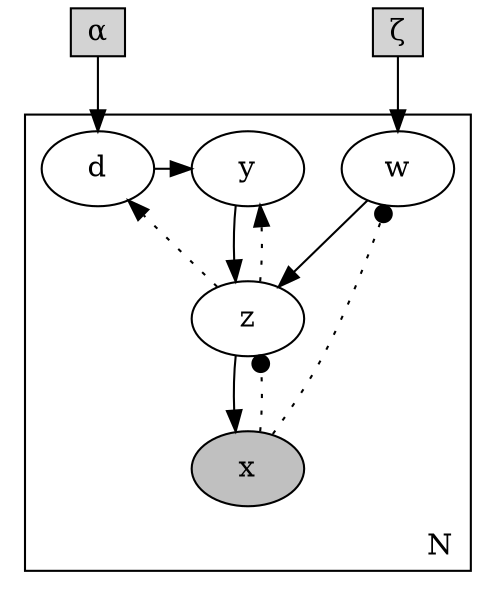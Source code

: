 digraph {
	subgraph cluster_N {
    rankdir=TB;
		label=N; labeljust=r; labelloc=b;
        {rank = same; d; y; w; }
        d -> y
        y -> z;
        w -> z;
        z -> x;
        x -> z [style=dotted, arrowhead=dot,];
        x -> w [style=dotted, arrowhead=dot,];
        z -> y [style=dotted,];
        z -> d [style=dotted,];
		//n [label="(µ,σ)" shape=ellipse];
		d [label="d" shape=ellipse];
		w [label="w" shape=ellipse];
		y [label="y" shape=ellipse];
		z [label="z" fillcolor=white shape=ellipse style=filled];
		x [label="x" fillcolor=grey shape=ellipse style=filled];
    }
    //rankdir=LR;
    //rankdir=BT;
    a -> d;
    n -> w;
    {rank=same; a; n;}
    a [label="α", shape=box, width=0.25,height=0.2,style=filled,];
    n [label="ζ", shape=box, width=0.25,height=0.2,style=filled, ];
}

